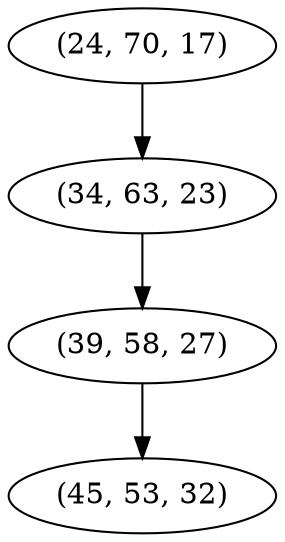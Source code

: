 digraph tree {
    "(24, 70, 17)";
    "(34, 63, 23)";
    "(39, 58, 27)";
    "(45, 53, 32)";
    "(24, 70, 17)" -> "(34, 63, 23)";
    "(34, 63, 23)" -> "(39, 58, 27)";
    "(39, 58, 27)" -> "(45, 53, 32)";
}

